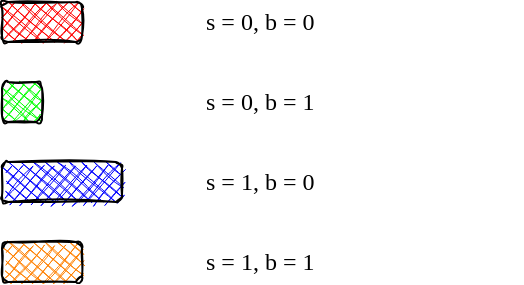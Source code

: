 <mxfile>
    <diagram id="pIsPSVw4wNhW4OB5O9Dt" name="Page-1">
        <mxGraphModel dx="1107" dy="685" grid="1" gridSize="10" guides="1" tooltips="1" connect="1" arrows="1" fold="1" page="1" pageScale="1" pageWidth="850" pageHeight="1100" math="0" shadow="0">
            <root>
                <mxCell id="0"/>
                <mxCell id="1" parent="0"/>
                <mxCell id="330" value="" style="group" parent="1" vertex="1" connectable="0">
                    <mxGeometry x="100" width="160" height="140" as="geometry"/>
                </mxCell>
                <mxCell id="316" value="s = 0, b = 0" style="rounded=0;whiteSpace=wrap;html=1;fontFamily=Lucida Console;align=left;strokeColor=none;fillColor=none;" parent="330" vertex="1">
                    <mxGeometry width="160" height="20" as="geometry"/>
                </mxCell>
                <mxCell id="317" value="s = 0, b = 1" style="rounded=0;whiteSpace=wrap;html=1;fontFamily=Lucida Console;align=left;strokeColor=none;fillColor=none;" parent="330" vertex="1">
                    <mxGeometry y="40" width="160" height="20" as="geometry"/>
                </mxCell>
                <mxCell id="318" value="s = 1, b = 0" style="rounded=0;whiteSpace=wrap;html=1;fontFamily=Lucida Console;align=left;strokeColor=none;fillColor=none;" parent="330" vertex="1">
                    <mxGeometry y="80" width="160" height="20" as="geometry"/>
                </mxCell>
                <mxCell id="319" value="s = 1, b = 1" style="rounded=0;whiteSpace=wrap;html=1;fontFamily=Lucida Console;align=left;strokeColor=none;fillColor=none;" parent="330" vertex="1">
                    <mxGeometry y="120" width="160" height="20" as="geometry"/>
                </mxCell>
                <mxCell id="300" value="" style="rounded=1;whiteSpace=wrap;html=1;fontFamily=Lucida Console;align=right;shadow=0;sketch=1;fillStyle=cross-hatch;fillColor=#FF0000;" parent="1" vertex="1">
                    <mxGeometry width="40" height="20" as="geometry"/>
                </mxCell>
                <mxCell id="301" value="" style="rounded=1;whiteSpace=wrap;html=1;fontFamily=Lucida Console;align=right;shadow=0;sketch=1;fillColor=#00FF00;fillStyle=cross-hatch;" parent="1" vertex="1">
                    <mxGeometry y="40" width="20" height="20" as="geometry"/>
                </mxCell>
                <mxCell id="302" value="" style="rounded=1;whiteSpace=wrap;html=1;fontFamily=Lucida Console;align=right;shadow=0;sketch=1;fillStyle=cross-hatch;fillColor=#0000FF;" parent="1" vertex="1">
                    <mxGeometry y="80" width="60" height="20" as="geometry"/>
                </mxCell>
                <mxCell id="311" value="" style="rounded=1;whiteSpace=wrap;html=1;fontFamily=Lucida Console;align=right;shadow=0;sketch=1;fillStyle=cross-hatch;fillColor=#FF8000;" parent="1" vertex="1">
                    <mxGeometry y="120" width="40" height="20" as="geometry"/>
                </mxCell>
            </root>
        </mxGraphModel>
    </diagram>
</mxfile>
